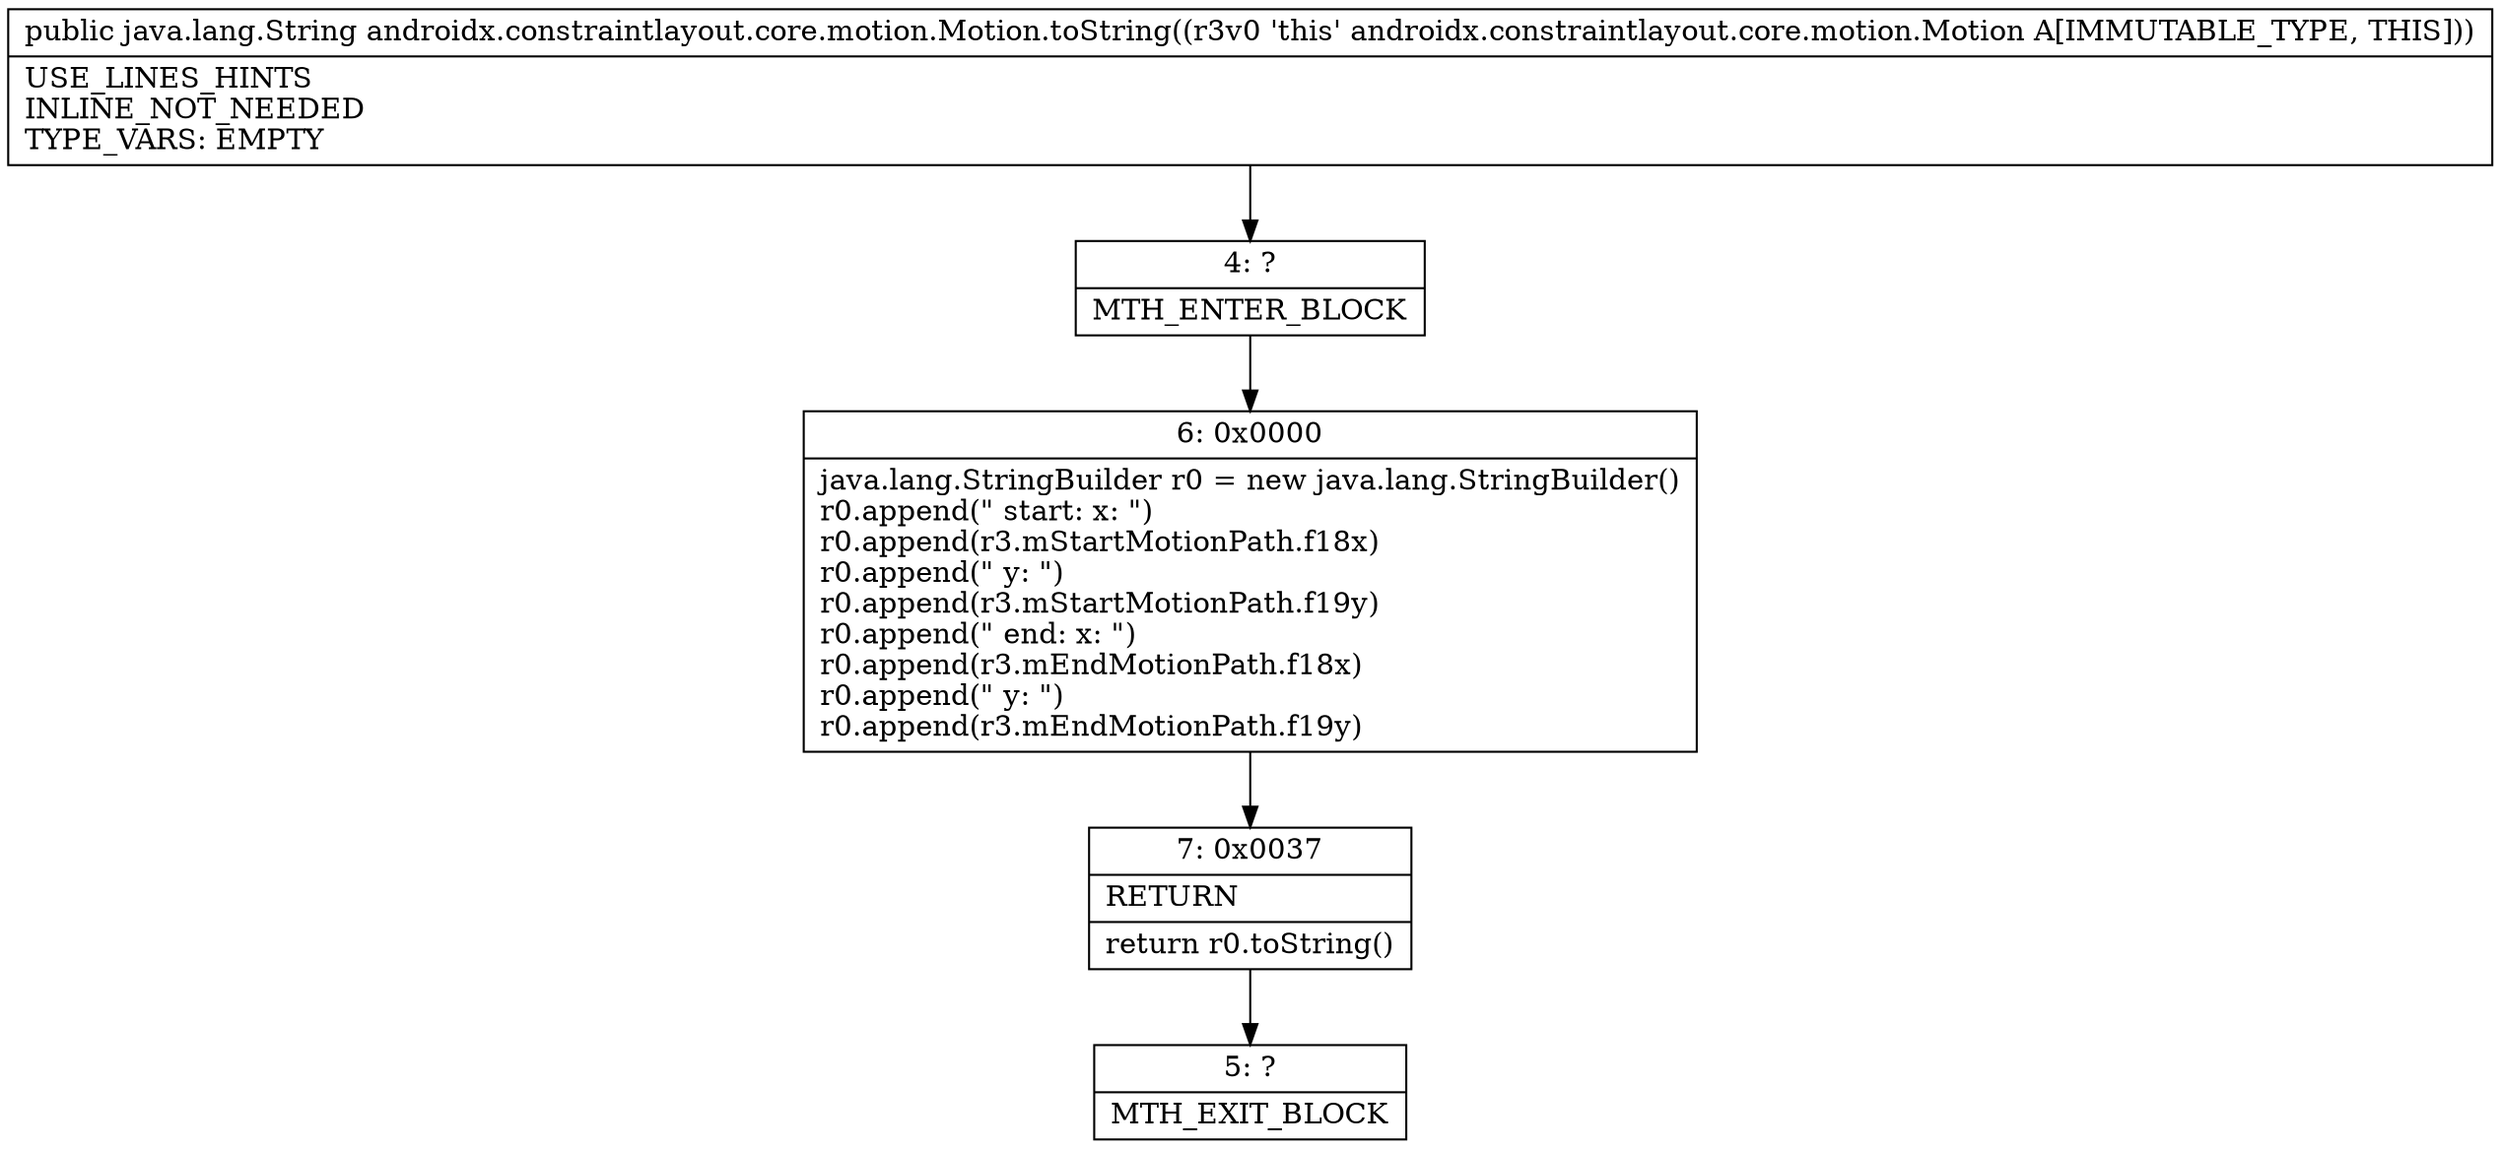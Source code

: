 digraph "CFG forandroidx.constraintlayout.core.motion.Motion.toString()Ljava\/lang\/String;" {
Node_4 [shape=record,label="{4\:\ ?|MTH_ENTER_BLOCK\l}"];
Node_6 [shape=record,label="{6\:\ 0x0000|java.lang.StringBuilder r0 = new java.lang.StringBuilder()\lr0.append(\" start: x: \")\lr0.append(r3.mStartMotionPath.f18x)\lr0.append(\" y: \")\lr0.append(r3.mStartMotionPath.f19y)\lr0.append(\" end: x: \")\lr0.append(r3.mEndMotionPath.f18x)\lr0.append(\" y: \")\lr0.append(r3.mEndMotionPath.f19y)\l}"];
Node_7 [shape=record,label="{7\:\ 0x0037|RETURN\l|return r0.toString()\l}"];
Node_5 [shape=record,label="{5\:\ ?|MTH_EXIT_BLOCK\l}"];
MethodNode[shape=record,label="{public java.lang.String androidx.constraintlayout.core.motion.Motion.toString((r3v0 'this' androidx.constraintlayout.core.motion.Motion A[IMMUTABLE_TYPE, THIS]))  | USE_LINES_HINTS\lINLINE_NOT_NEEDED\lTYPE_VARS: EMPTY\l}"];
MethodNode -> Node_4;Node_4 -> Node_6;
Node_6 -> Node_7;
Node_7 -> Node_5;
}

